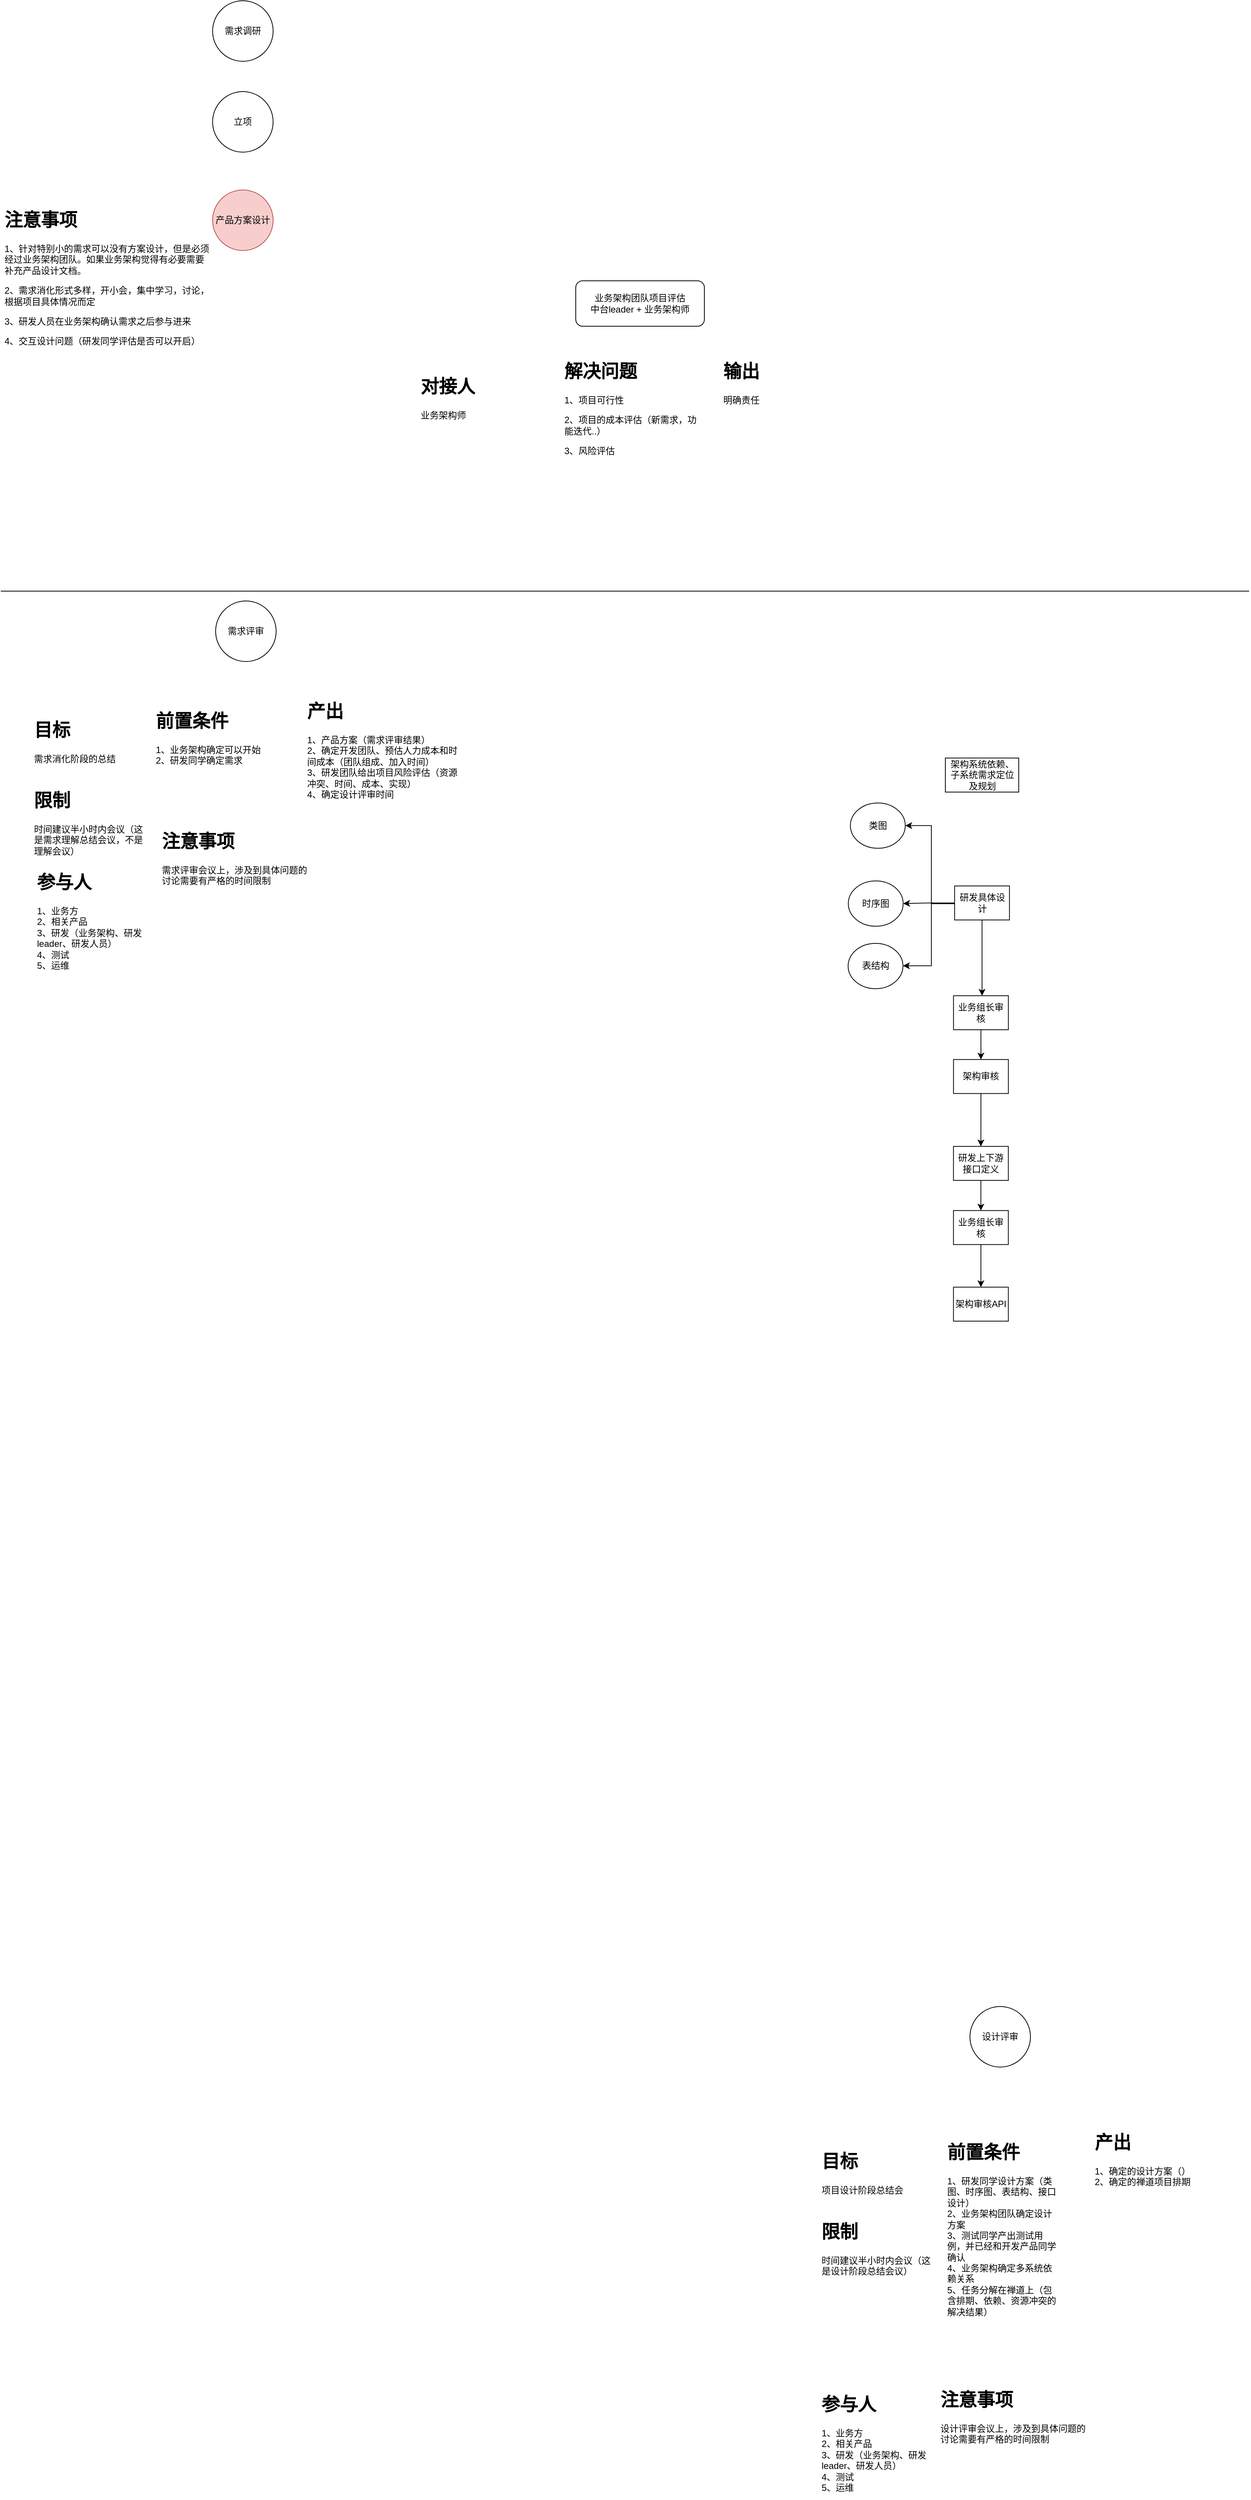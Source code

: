 <mxfile version="10.6.0" type="github"><diagram id="k5lDti_FDbT13f7PdDo3" name="Page-1"><mxGraphModel dx="2963" dy="1815" grid="1" gridSize="10" guides="1" tooltips="1" connect="1" arrows="1" fold="1" page="1" pageScale="1" pageWidth="850" pageHeight="1100" math="0" shadow="0"><root><mxCell id="0"/><mxCell id="1" parent="0"/><mxCell id="tXdaO1J-NMFDXoZ-g4GF-1" value="需求调研" style="ellipse;whiteSpace=wrap;html=1;aspect=fixed;" vertex="1" parent="1"><mxGeometry x="300" y="180" width="80" height="80" as="geometry"/></mxCell><mxCell id="tXdaO1J-NMFDXoZ-g4GF-2" value="需求评审" style="ellipse;whiteSpace=wrap;html=1;aspect=fixed;" vertex="1" parent="1"><mxGeometry x="304" y="973" width="80" height="80" as="geometry"/></mxCell><mxCell id="tXdaO1J-NMFDXoZ-g4GF-3" value="立项" style="ellipse;whiteSpace=wrap;html=1;aspect=fixed;" vertex="1" parent="1"><mxGeometry x="300" y="300" width="80" height="80" as="geometry"/></mxCell><mxCell id="tXdaO1J-NMFDXoZ-g4GF-4" value="产品方案设计" style="ellipse;whiteSpace=wrap;html=1;aspect=fixed;fillColor=#f8cecc;strokeColor=#b85450;" vertex="1" parent="1"><mxGeometry x="300" y="430" width="80" height="80" as="geometry"/></mxCell><mxCell id="tXdaO1J-NMFDXoZ-g4GF-5" value="业务架构团队项目评估&lt;br&gt;中台leader + 业务架构师&lt;br&gt;" style="rounded=1;whiteSpace=wrap;html=1;" vertex="1" parent="1"><mxGeometry x="780" y="550" width="170" height="60" as="geometry"/></mxCell><mxCell id="tXdaO1J-NMFDXoZ-g4GF-6" value="&lt;h1&gt;解决问题&lt;/h1&gt;&lt;p&gt;1、项目可行性&lt;/p&gt;&lt;p&gt;2、项目的成本评估（新需求，功能迭代..）&lt;/p&gt;&lt;p&gt;3、风险评估&lt;/p&gt;" style="text;html=1;strokeColor=none;fillColor=none;spacing=5;spacingTop=-20;whiteSpace=wrap;overflow=hidden;rounded=0;" vertex="1" parent="1"><mxGeometry x="760" y="650" width="190" height="140" as="geometry"/></mxCell><mxCell id="tXdaO1J-NMFDXoZ-g4GF-8" value="&lt;h1&gt;输出&lt;/h1&gt;&lt;div&gt;明确责任&lt;/div&gt;&lt;div&gt;&lt;br&gt;&lt;/div&gt;" style="text;html=1;strokeColor=none;fillColor=none;spacing=5;spacingTop=-20;whiteSpace=wrap;overflow=hidden;rounded=0;" vertex="1" parent="1"><mxGeometry x="970" y="650" width="190" height="120" as="geometry"/></mxCell><mxCell id="tXdaO1J-NMFDXoZ-g4GF-9" value="&lt;h1&gt;对接人&lt;/h1&gt;&lt;p&gt;业务架构师&lt;/p&gt;" style="text;html=1;strokeColor=none;fillColor=none;spacing=5;spacingTop=-20;whiteSpace=wrap;overflow=hidden;rounded=0;" vertex="1" parent="1"><mxGeometry x="570" y="670" width="190" height="120" as="geometry"/></mxCell><mxCell id="tXdaO1J-NMFDXoZ-g4GF-10" value="&lt;h1&gt;注意事项&lt;/h1&gt;&lt;p&gt;1、针对特别小的需求可以没有方案设计，但是必须经过业务架构团队。如果业务架构觉得有必要需要补充产品设计文档。&lt;/p&gt;&lt;p&gt;2、需求消化形式多样，开小会，集中学习，讨论，根据项目具体情况而定&lt;/p&gt;&lt;p&gt;3、研发人员在业务架构确认需求之后参与进来&lt;/p&gt;&lt;p&gt;4、交互设计问题（研发同学评估是否可以开启）&lt;/p&gt;" style="text;html=1;strokeColor=none;fillColor=none;spacing=5;spacingTop=-20;whiteSpace=wrap;overflow=hidden;rounded=0;" vertex="1" parent="1"><mxGeometry x="20" y="450" width="280" height="210" as="geometry"/></mxCell><mxCell id="tXdaO1J-NMFDXoZ-g4GF-11" value="设计评审" style="ellipse;whiteSpace=wrap;html=1;aspect=fixed;" vertex="1" parent="1"><mxGeometry x="1301" y="2830" width="80" height="80" as="geometry"/></mxCell><mxCell id="tXdaO1J-NMFDXoZ-g4GF-18" value="" style="group" vertex="1" connectable="0" parent="1"><mxGeometry x="59" y="1099" width="570" height="364" as="geometry"/></mxCell><mxCell id="tXdaO1J-NMFDXoZ-g4GF-7" value="&lt;h1&gt;注意事项&lt;/h1&gt;&lt;p&gt;需求评审会议上，涉及到具体问题的讨论需要有严格的时间限制&lt;/p&gt;&lt;p&gt;&lt;br&gt;&lt;/p&gt;" style="text;html=1;strokeColor=none;fillColor=none;spacing=5;spacingTop=-20;whiteSpace=wrap;overflow=hidden;rounded=0;" vertex="1" parent="tXdaO1J-NMFDXoZ-g4GF-18"><mxGeometry x="168.592" y="171.959" width="200.704" height="150.621" as="geometry"/></mxCell><mxCell id="tXdaO1J-NMFDXoZ-g4GF-12" value="&lt;h1&gt;产出&lt;/h1&gt;&lt;div&gt;1、产品方案（需求评审结果）&lt;/div&gt;&lt;div&gt;2、确定开发团队、预估人力成本和时间成本（团队组成、加入时间）&lt;/div&gt;&lt;div&gt;3、研发团队给出项目风险评估（资源冲突、时间、成本、实现）&lt;/div&gt;&lt;div&gt;4、确定设计评审时间&lt;/div&gt;" style="text;html=1;strokeColor=none;fillColor=none;spacing=5;spacingTop=-20;whiteSpace=wrap;overflow=hidden;rounded=0;" vertex="1" parent="tXdaO1J-NMFDXoZ-g4GF-18"><mxGeometry x="361.268" width="208.732" height="225.931" as="geometry"/></mxCell><mxCell id="tXdaO1J-NMFDXoZ-g4GF-14" value="&lt;h1&gt;前置条件&lt;/h1&gt;&lt;div&gt;1、业务架构确定可以开始&lt;/div&gt;&lt;div&gt;2、研发同学确定需求&lt;/div&gt;" style="text;html=1;strokeColor=none;fillColor=none;spacing=5;spacingTop=-20;whiteSpace=wrap;overflow=hidden;rounded=0;" vertex="1" parent="tXdaO1J-NMFDXoZ-g4GF-18"><mxGeometry x="160.563" y="12.552" width="152.535" height="138.069" as="geometry"/></mxCell><mxCell id="tXdaO1J-NMFDXoZ-g4GF-15" value="&lt;h1&gt;目标&lt;/h1&gt;&lt;div&gt;需求消化阶段的总结&lt;/div&gt;" style="text;html=1;strokeColor=none;fillColor=none;spacing=5;spacingTop=-20;whiteSpace=wrap;overflow=hidden;rounded=0;" vertex="1" parent="tXdaO1J-NMFDXoZ-g4GF-18"><mxGeometry y="25.103" width="152.535" height="87.862" as="geometry"/></mxCell><mxCell id="tXdaO1J-NMFDXoZ-g4GF-16" value="&lt;h1&gt;限制&lt;/h1&gt;&lt;div&gt;时间建议半小时内会议（这是需求理解总结会议，不是理解会议）&lt;/div&gt;" style="text;html=1;strokeColor=none;fillColor=none;spacing=5;spacingTop=-20;whiteSpace=wrap;overflow=hidden;rounded=0;" vertex="1" parent="tXdaO1J-NMFDXoZ-g4GF-18"><mxGeometry y="117.986" width="152.535" height="107.945" as="geometry"/></mxCell><mxCell id="tXdaO1J-NMFDXoZ-g4GF-17" value="&lt;h1&gt;参与人&lt;/h1&gt;&lt;div&gt;1、业务方&lt;/div&gt;&lt;div&gt;2、相关产品&lt;/div&gt;&lt;div&gt;3、研发（业务架构、研发leader、研发人员）&lt;/div&gt;&lt;div&gt;4、测试&lt;/div&gt;&lt;div&gt;5、运维&lt;/div&gt;&lt;div&gt;&lt;br&gt;&lt;/div&gt;" style="text;html=1;strokeColor=none;fillColor=none;spacing=5;spacingTop=-20;whiteSpace=wrap;overflow=hidden;rounded=0;" vertex="1" parent="tXdaO1J-NMFDXoZ-g4GF-18"><mxGeometry x="4.014" y="225.931" width="152.535" height="138.069" as="geometry"/></mxCell><mxCell id="tXdaO1J-NMFDXoZ-g4GF-21" value="&lt;h1&gt;注意事项&lt;/h1&gt;&lt;p&gt;设计评审会议上，涉及到具体问题的讨论需要有严格的时间限制&lt;/p&gt;&lt;p&gt;&lt;br&gt;&lt;/p&gt;" style="text;html=1;strokeColor=none;fillColor=none;spacing=5;spacingTop=-20;whiteSpace=wrap;overflow=hidden;rounded=0;" vertex="1" parent="1"><mxGeometry x="1256.592" y="3329.959" width="200.704" height="150.621" as="geometry"/></mxCell><mxCell id="tXdaO1J-NMFDXoZ-g4GF-22" value="&lt;h1&gt;产出&lt;/h1&gt;&lt;div&gt;1、确定的设计方案（）&lt;/div&gt;&lt;div&gt;2、确定的禅道项目排期&lt;/div&gt;" style="text;html=1;strokeColor=none;fillColor=none;spacing=5;spacingTop=-20;whiteSpace=wrap;overflow=hidden;rounded=0;" vertex="1" parent="1"><mxGeometry x="1461" y="2990" width="209" height="90" as="geometry"/></mxCell><mxCell id="tXdaO1J-NMFDXoZ-g4GF-23" value="&lt;h1&gt;前置条件&lt;/h1&gt;&lt;div&gt;1、研发同学设计方案（类图、时序图、表结构、接口设计）&lt;/div&gt;&lt;div&gt;2、业务架构团队确定设计方案&lt;/div&gt;&lt;div&gt;3、测试同学产出测试用例，并已经和开发产品同学确认&lt;/div&gt;&lt;div&gt;4、业务架构确定多系统依赖关系&lt;/div&gt;&lt;div&gt;5、任务分解在禅道上（包含排期、依赖、资源冲突的解决结果）&lt;/div&gt;" style="text;html=1;strokeColor=none;fillColor=none;spacing=5;spacingTop=-20;whiteSpace=wrap;overflow=hidden;rounded=0;" vertex="1" parent="1"><mxGeometry x="1266" y="3003" width="153" height="257" as="geometry"/></mxCell><mxCell id="tXdaO1J-NMFDXoZ-g4GF-24" value="&lt;h1&gt;目标&lt;/h1&gt;&lt;div&gt;项目设计阶段总结会&lt;/div&gt;" style="text;html=1;strokeColor=none;fillColor=none;spacing=5;spacingTop=-20;whiteSpace=wrap;overflow=hidden;rounded=0;" vertex="1" parent="1"><mxGeometry x="1100" y="3015.103" width="152.535" height="87.862" as="geometry"/></mxCell><mxCell id="tXdaO1J-NMFDXoZ-g4GF-25" value="&lt;h1&gt;限制&lt;/h1&gt;&lt;div&gt;时间建议半小时内会议（这是设计阶段总结会议）&lt;/div&gt;" style="text;html=1;strokeColor=none;fillColor=none;spacing=5;spacingTop=-20;whiteSpace=wrap;overflow=hidden;rounded=0;" vertex="1" parent="1"><mxGeometry x="1100" y="3107.986" width="152.535" height="107.945" as="geometry"/></mxCell><mxCell id="tXdaO1J-NMFDXoZ-g4GF-26" value="&lt;h1&gt;参与人&lt;/h1&gt;&lt;div&gt;1、业务方&lt;/div&gt;&lt;div&gt;2、相关产品&lt;/div&gt;&lt;div&gt;3、研发（业务架构、研发leader、研发人员）&lt;/div&gt;&lt;div&gt;4、测试&lt;/div&gt;&lt;div&gt;5、运维&lt;/div&gt;&lt;div&gt;&lt;br&gt;&lt;/div&gt;" style="text;html=1;strokeColor=none;fillColor=none;spacing=5;spacingTop=-20;whiteSpace=wrap;overflow=hidden;rounded=0;" vertex="1" parent="1"><mxGeometry x="1100.014" y="3336.431" width="152.535" height="138.069" as="geometry"/></mxCell><mxCell id="tXdaO1J-NMFDXoZ-g4GF-30" value="" style="endArrow=none;html=1;" edge="1" parent="1"><mxGeometry width="50" height="50" relative="1" as="geometry"><mxPoint x="20" y="960" as="sourcePoint"/><mxPoint x="1670" y="960" as="targetPoint"/></mxGeometry></mxCell><mxCell id="tXdaO1J-NMFDXoZ-g4GF-31" value="架构系统依赖、子系统需求定位及规划" style="rounded=0;whiteSpace=wrap;html=1;" vertex="1" parent="1"><mxGeometry x="1268.5" y="1180.5" width="97" height="45" as="geometry"/></mxCell><mxCell id="tXdaO1J-NMFDXoZ-g4GF-47" style="edgeStyle=orthogonalEdgeStyle;rounded=0;orthogonalLoop=1;jettySize=auto;html=1;entryX=1;entryY=0.5;entryDx=0;entryDy=0;exitX=0;exitY=0.5;exitDx=0;exitDy=0;" edge="1" parent="1" source="tXdaO1J-NMFDXoZ-g4GF-32" target="tXdaO1J-NMFDXoZ-g4GF-33"><mxGeometry relative="1" as="geometry"><Array as="points"><mxPoint x="1250" y="1373"/><mxPoint x="1250" y="1270"/></Array></mxGeometry></mxCell><mxCell id="tXdaO1J-NMFDXoZ-g4GF-48" style="edgeStyle=orthogonalEdgeStyle;rounded=0;orthogonalLoop=1;jettySize=auto;html=1;entryX=1;entryY=0.5;entryDx=0;entryDy=0;" edge="1" parent="1" source="tXdaO1J-NMFDXoZ-g4GF-32" target="tXdaO1J-NMFDXoZ-g4GF-34"><mxGeometry relative="1" as="geometry"/></mxCell><mxCell id="tXdaO1J-NMFDXoZ-g4GF-49" style="edgeStyle=orthogonalEdgeStyle;rounded=0;orthogonalLoop=1;jettySize=auto;html=1;exitX=0;exitY=0.5;exitDx=0;exitDy=0;" edge="1" parent="1" source="tXdaO1J-NMFDXoZ-g4GF-32" target="tXdaO1J-NMFDXoZ-g4GF-35"><mxGeometry relative="1" as="geometry"><Array as="points"><mxPoint x="1250" y="1373"/><mxPoint x="1250" y="1455"/></Array></mxGeometry></mxCell><mxCell id="tXdaO1J-NMFDXoZ-g4GF-50" style="edgeStyle=orthogonalEdgeStyle;rounded=0;orthogonalLoop=1;jettySize=auto;html=1;" edge="1" parent="1" source="tXdaO1J-NMFDXoZ-g4GF-32" target="tXdaO1J-NMFDXoZ-g4GF-36"><mxGeometry relative="1" as="geometry"><Array as="points"><mxPoint x="1330" y="1390"/><mxPoint x="1330" y="1390"/></Array></mxGeometry></mxCell><mxCell id="tXdaO1J-NMFDXoZ-g4GF-32" value="研发具体设计" style="rounded=0;whiteSpace=wrap;html=1;" vertex="1" parent="1"><mxGeometry x="1280.739" y="1349.528" width="72.522" height="44.915" as="geometry"/></mxCell><mxCell id="tXdaO1J-NMFDXoZ-g4GF-33" value="类图" style="ellipse;whiteSpace=wrap;html=1;" vertex="1" parent="1"><mxGeometry x="1143" y="1239.83" width="72.522" height="59.887" as="geometry"/></mxCell><mxCell id="tXdaO1J-NMFDXoZ-g4GF-34" value="时序图" style="ellipse;whiteSpace=wrap;html=1;" vertex="1" parent="1"><mxGeometry x="1140.239" y="1342.83" width="72.522" height="59.887" as="geometry"/></mxCell><mxCell id="tXdaO1J-NMFDXoZ-g4GF-35" value="表结构" style="ellipse;whiteSpace=wrap;html=1;" vertex="1" parent="1"><mxGeometry x="1139.978" y="1425.344" width="72.522" height="59.887" as="geometry"/></mxCell><mxCell id="tXdaO1J-NMFDXoZ-g4GF-36" value="业务组长审核" style="rounded=0;whiteSpace=wrap;html=1;" vertex="1" parent="1"><mxGeometry x="1279.283" y="1494.575" width="72.522" height="44.915" as="geometry"/></mxCell><mxCell id="tXdaO1J-NMFDXoZ-g4GF-51" style="edgeStyle=orthogonalEdgeStyle;rounded=0;orthogonalLoop=1;jettySize=auto;html=1;" edge="1" parent="1" source="tXdaO1J-NMFDXoZ-g4GF-37" target="tXdaO1J-NMFDXoZ-g4GF-38"><mxGeometry relative="1" as="geometry"/></mxCell><mxCell id="tXdaO1J-NMFDXoZ-g4GF-37" value="架构审核" style="rounded=0;whiteSpace=wrap;html=1;" vertex="1" parent="1"><mxGeometry x="1279.283" y="1578.835" width="72.522" height="44.915" as="geometry"/></mxCell><mxCell id="tXdaO1J-NMFDXoZ-g4GF-40" style="edgeStyle=orthogonalEdgeStyle;rounded=0;orthogonalLoop=1;jettySize=auto;html=1;entryX=0.5;entryY=0;entryDx=0;entryDy=0;" edge="1" parent="1" source="tXdaO1J-NMFDXoZ-g4GF-36" target="tXdaO1J-NMFDXoZ-g4GF-37"><mxGeometry relative="1" as="geometry"><Array as="points"/></mxGeometry></mxCell><mxCell id="tXdaO1J-NMFDXoZ-g4GF-52" style="edgeStyle=orthogonalEdgeStyle;rounded=0;orthogonalLoop=1;jettySize=auto;html=1;" edge="1" parent="1" source="tXdaO1J-NMFDXoZ-g4GF-38" target="tXdaO1J-NMFDXoZ-g4GF-39"><mxGeometry relative="1" as="geometry"/></mxCell><mxCell id="tXdaO1J-NMFDXoZ-g4GF-38" value="研发上下游接口定义" style="rounded=0;whiteSpace=wrap;html=1;" vertex="1" parent="1"><mxGeometry x="1279.239" y="1693.608" width="72.522" height="44.915" as="geometry"/></mxCell><mxCell id="tXdaO1J-NMFDXoZ-g4GF-53" style="edgeStyle=orthogonalEdgeStyle;rounded=0;orthogonalLoop=1;jettySize=auto;html=1;" edge="1" parent="1" source="tXdaO1J-NMFDXoZ-g4GF-39" target="tXdaO1J-NMFDXoZ-g4GF-42"><mxGeometry relative="1" as="geometry"/></mxCell><mxCell id="tXdaO1J-NMFDXoZ-g4GF-39" value="业务组长审核" style="rounded=0;whiteSpace=wrap;html=1;" vertex="1" parent="1"><mxGeometry x="1279.239" y="1778.382" width="72.522" height="44.915" as="geometry"/></mxCell><mxCell id="tXdaO1J-NMFDXoZ-g4GF-42" value="架构审核API" style="rounded=0;whiteSpace=wrap;html=1;" vertex="1" parent="1"><mxGeometry x="1279.239" y="1879.585" width="72.522" height="44.915" as="geometry"/></mxCell></root></mxGraphModel></diagram></mxfile>